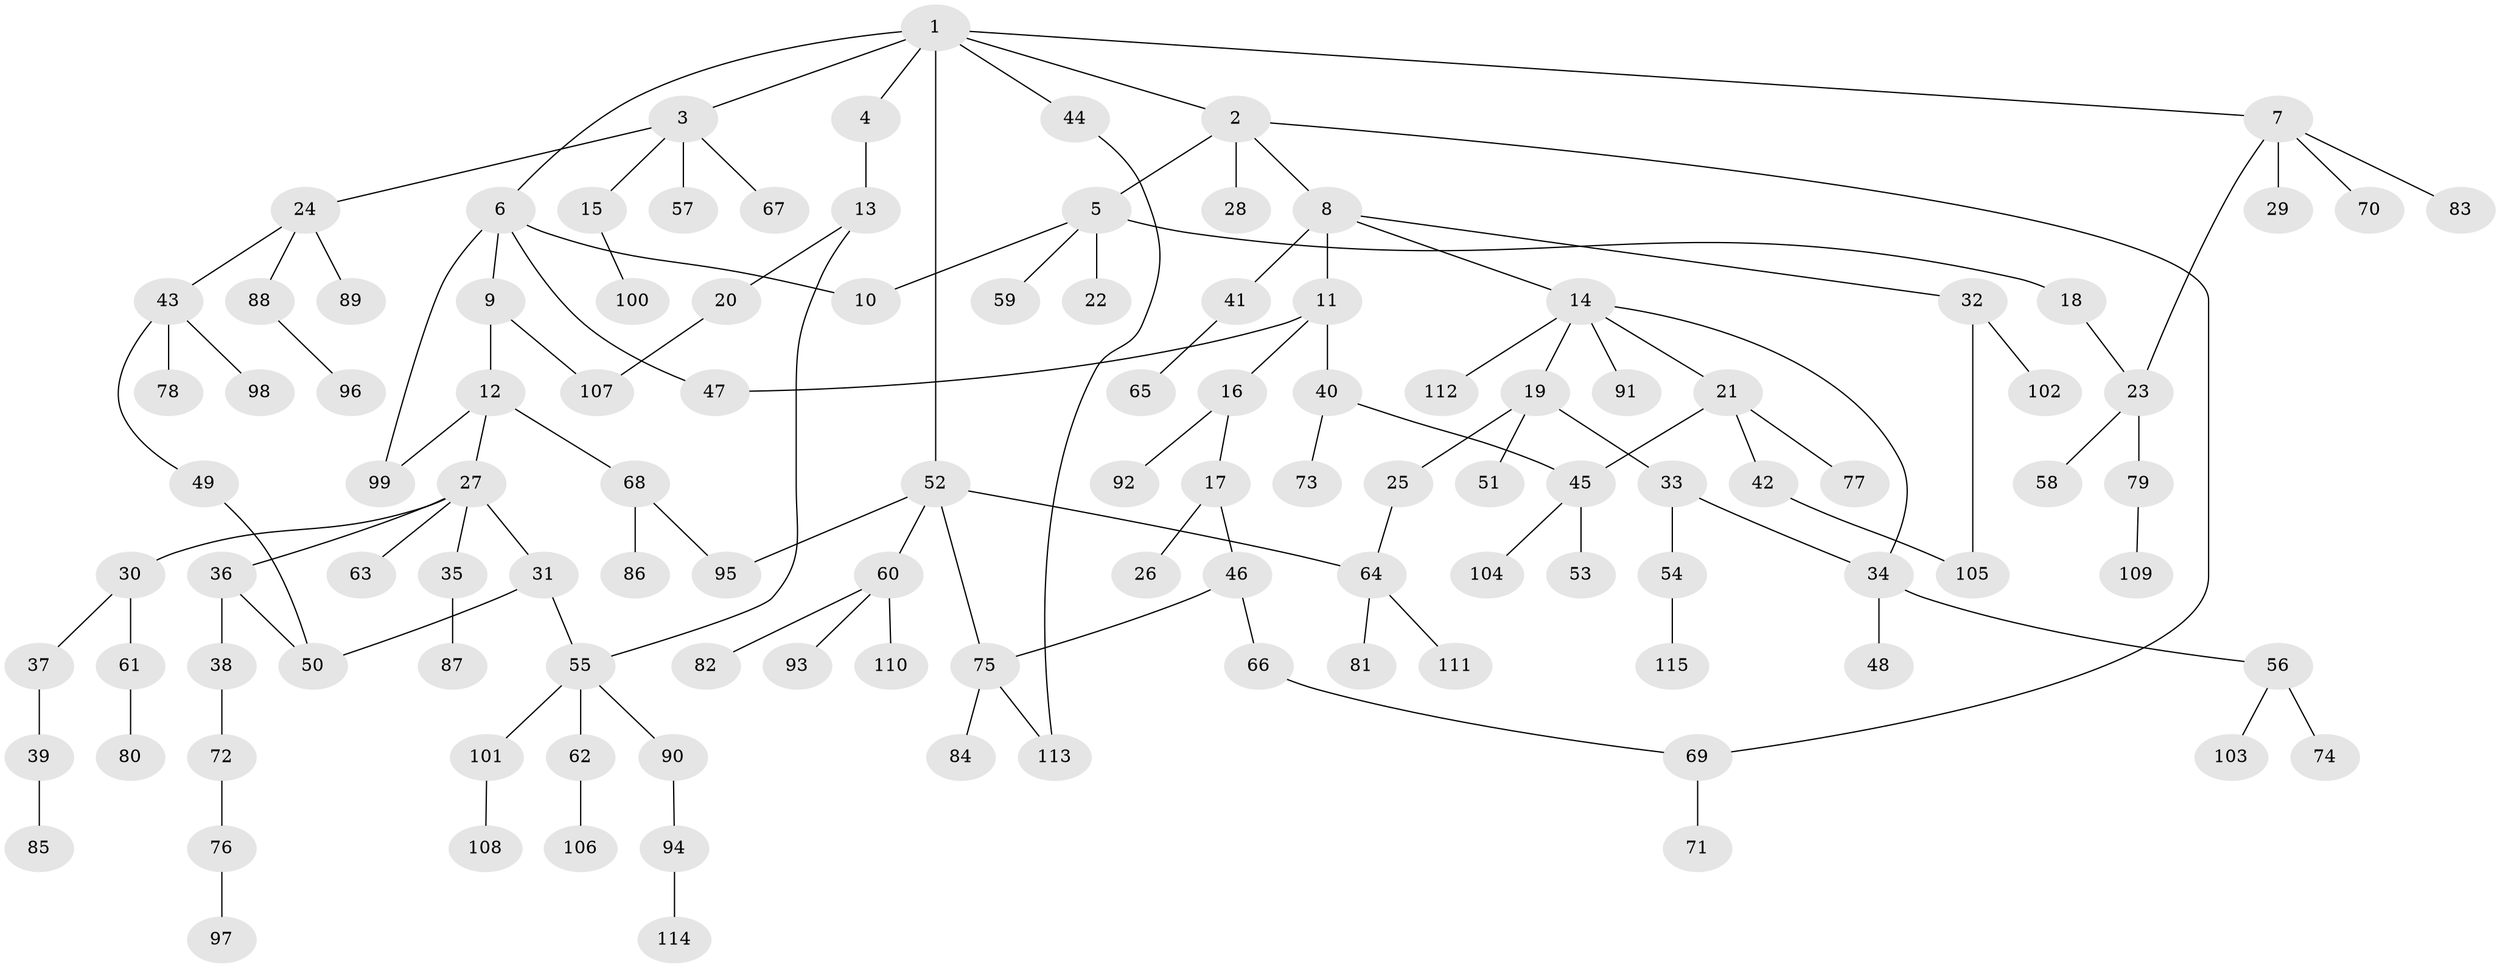 // Generated by graph-tools (version 1.1) at 2025/13/03/09/25 04:13:29]
// undirected, 115 vertices, 130 edges
graph export_dot {
graph [start="1"]
  node [color=gray90,style=filled];
  1;
  2;
  3;
  4;
  5;
  6;
  7;
  8;
  9;
  10;
  11;
  12;
  13;
  14;
  15;
  16;
  17;
  18;
  19;
  20;
  21;
  22;
  23;
  24;
  25;
  26;
  27;
  28;
  29;
  30;
  31;
  32;
  33;
  34;
  35;
  36;
  37;
  38;
  39;
  40;
  41;
  42;
  43;
  44;
  45;
  46;
  47;
  48;
  49;
  50;
  51;
  52;
  53;
  54;
  55;
  56;
  57;
  58;
  59;
  60;
  61;
  62;
  63;
  64;
  65;
  66;
  67;
  68;
  69;
  70;
  71;
  72;
  73;
  74;
  75;
  76;
  77;
  78;
  79;
  80;
  81;
  82;
  83;
  84;
  85;
  86;
  87;
  88;
  89;
  90;
  91;
  92;
  93;
  94;
  95;
  96;
  97;
  98;
  99;
  100;
  101;
  102;
  103;
  104;
  105;
  106;
  107;
  108;
  109;
  110;
  111;
  112;
  113;
  114;
  115;
  1 -- 2;
  1 -- 3;
  1 -- 4;
  1 -- 6;
  1 -- 7;
  1 -- 44;
  1 -- 52;
  2 -- 5;
  2 -- 8;
  2 -- 28;
  2 -- 69;
  3 -- 15;
  3 -- 24;
  3 -- 57;
  3 -- 67;
  4 -- 13;
  5 -- 10;
  5 -- 18;
  5 -- 22;
  5 -- 59;
  6 -- 9;
  6 -- 47;
  6 -- 99;
  6 -- 10;
  7 -- 23;
  7 -- 29;
  7 -- 70;
  7 -- 83;
  8 -- 11;
  8 -- 14;
  8 -- 32;
  8 -- 41;
  9 -- 12;
  9 -- 107;
  11 -- 16;
  11 -- 40;
  11 -- 47;
  12 -- 27;
  12 -- 68;
  12 -- 99;
  13 -- 20;
  13 -- 55;
  14 -- 19;
  14 -- 21;
  14 -- 34;
  14 -- 91;
  14 -- 112;
  15 -- 100;
  16 -- 17;
  16 -- 92;
  17 -- 26;
  17 -- 46;
  18 -- 23;
  19 -- 25;
  19 -- 33;
  19 -- 51;
  20 -- 107;
  21 -- 42;
  21 -- 45;
  21 -- 77;
  23 -- 58;
  23 -- 79;
  24 -- 43;
  24 -- 88;
  24 -- 89;
  25 -- 64;
  27 -- 30;
  27 -- 31;
  27 -- 35;
  27 -- 36;
  27 -- 63;
  30 -- 37;
  30 -- 61;
  31 -- 50;
  31 -- 55;
  32 -- 102;
  32 -- 105;
  33 -- 54;
  33 -- 34;
  34 -- 48;
  34 -- 56;
  35 -- 87;
  36 -- 38;
  36 -- 50;
  37 -- 39;
  38 -- 72;
  39 -- 85;
  40 -- 73;
  40 -- 45;
  41 -- 65;
  42 -- 105;
  43 -- 49;
  43 -- 78;
  43 -- 98;
  44 -- 113;
  45 -- 53;
  45 -- 104;
  46 -- 66;
  46 -- 75;
  49 -- 50;
  52 -- 60;
  52 -- 75;
  52 -- 95;
  52 -- 64;
  54 -- 115;
  55 -- 62;
  55 -- 90;
  55 -- 101;
  56 -- 74;
  56 -- 103;
  60 -- 82;
  60 -- 93;
  60 -- 110;
  61 -- 80;
  62 -- 106;
  64 -- 81;
  64 -- 111;
  66 -- 69;
  68 -- 86;
  68 -- 95;
  69 -- 71;
  72 -- 76;
  75 -- 84;
  75 -- 113;
  76 -- 97;
  79 -- 109;
  88 -- 96;
  90 -- 94;
  94 -- 114;
  101 -- 108;
}
